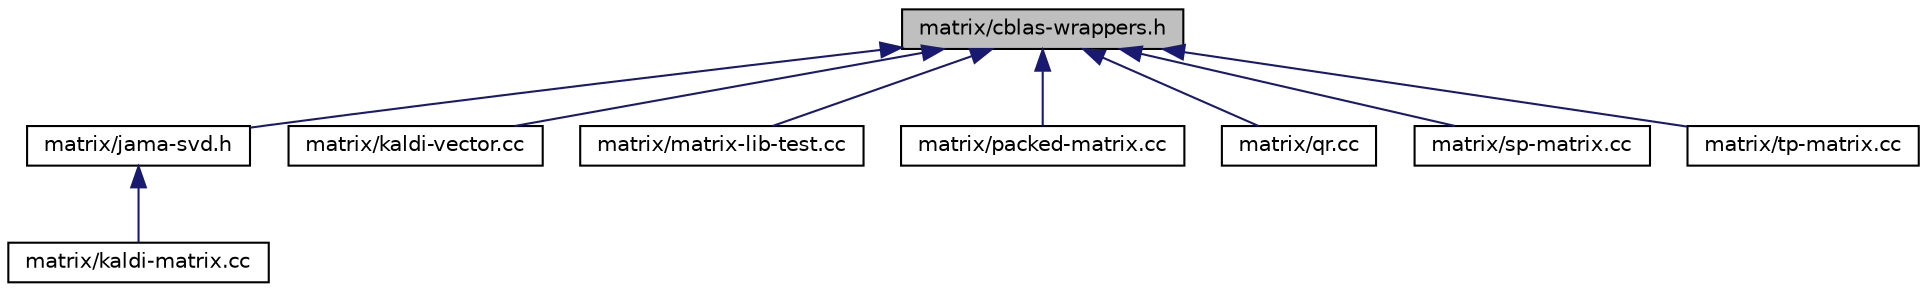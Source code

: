digraph "matrix/cblas-wrappers.h"
{
  edge [fontname="Helvetica",fontsize="10",labelfontname="Helvetica",labelfontsize="10"];
  node [fontname="Helvetica",fontsize="10",shape=record];
  Node38 [label="matrix/cblas-wrappers.h",height=0.2,width=0.4,color="black", fillcolor="grey75", style="filled", fontcolor="black"];
  Node38 -> Node39 [dir="back",color="midnightblue",fontsize="10",style="solid",fontname="Helvetica"];
  Node39 [label="matrix/jama-svd.h",height=0.2,width=0.4,color="black", fillcolor="white", style="filled",URL="$jama-svd_8h.html"];
  Node39 -> Node40 [dir="back",color="midnightblue",fontsize="10",style="solid",fontname="Helvetica"];
  Node40 [label="matrix/kaldi-matrix.cc",height=0.2,width=0.4,color="black", fillcolor="white", style="filled",URL="$kaldi-matrix_8cc.html"];
  Node38 -> Node41 [dir="back",color="midnightblue",fontsize="10",style="solid",fontname="Helvetica"];
  Node41 [label="matrix/kaldi-vector.cc",height=0.2,width=0.4,color="black", fillcolor="white", style="filled",URL="$kaldi-vector_8cc.html"];
  Node38 -> Node42 [dir="back",color="midnightblue",fontsize="10",style="solid",fontname="Helvetica"];
  Node42 [label="matrix/matrix-lib-test.cc",height=0.2,width=0.4,color="black", fillcolor="white", style="filled",URL="$matrix-lib-test_8cc.html"];
  Node38 -> Node43 [dir="back",color="midnightblue",fontsize="10",style="solid",fontname="Helvetica"];
  Node43 [label="matrix/packed-matrix.cc",height=0.2,width=0.4,color="black", fillcolor="white", style="filled",URL="$packed-matrix_8cc.html",tooltip="Implementation of specialized PackedMatrix template methods. "];
  Node38 -> Node44 [dir="back",color="midnightblue",fontsize="10",style="solid",fontname="Helvetica"];
  Node44 [label="matrix/qr.cc",height=0.2,width=0.4,color="black", fillcolor="white", style="filled",URL="$qr_8cc.html"];
  Node38 -> Node45 [dir="back",color="midnightblue",fontsize="10",style="solid",fontname="Helvetica"];
  Node45 [label="matrix/sp-matrix.cc",height=0.2,width=0.4,color="black", fillcolor="white", style="filled",URL="$sp-matrix_8cc.html"];
  Node38 -> Node46 [dir="back",color="midnightblue",fontsize="10",style="solid",fontname="Helvetica"];
  Node46 [label="matrix/tp-matrix.cc",height=0.2,width=0.4,color="black", fillcolor="white", style="filled",URL="$tp-matrix_8cc.html"];
}

